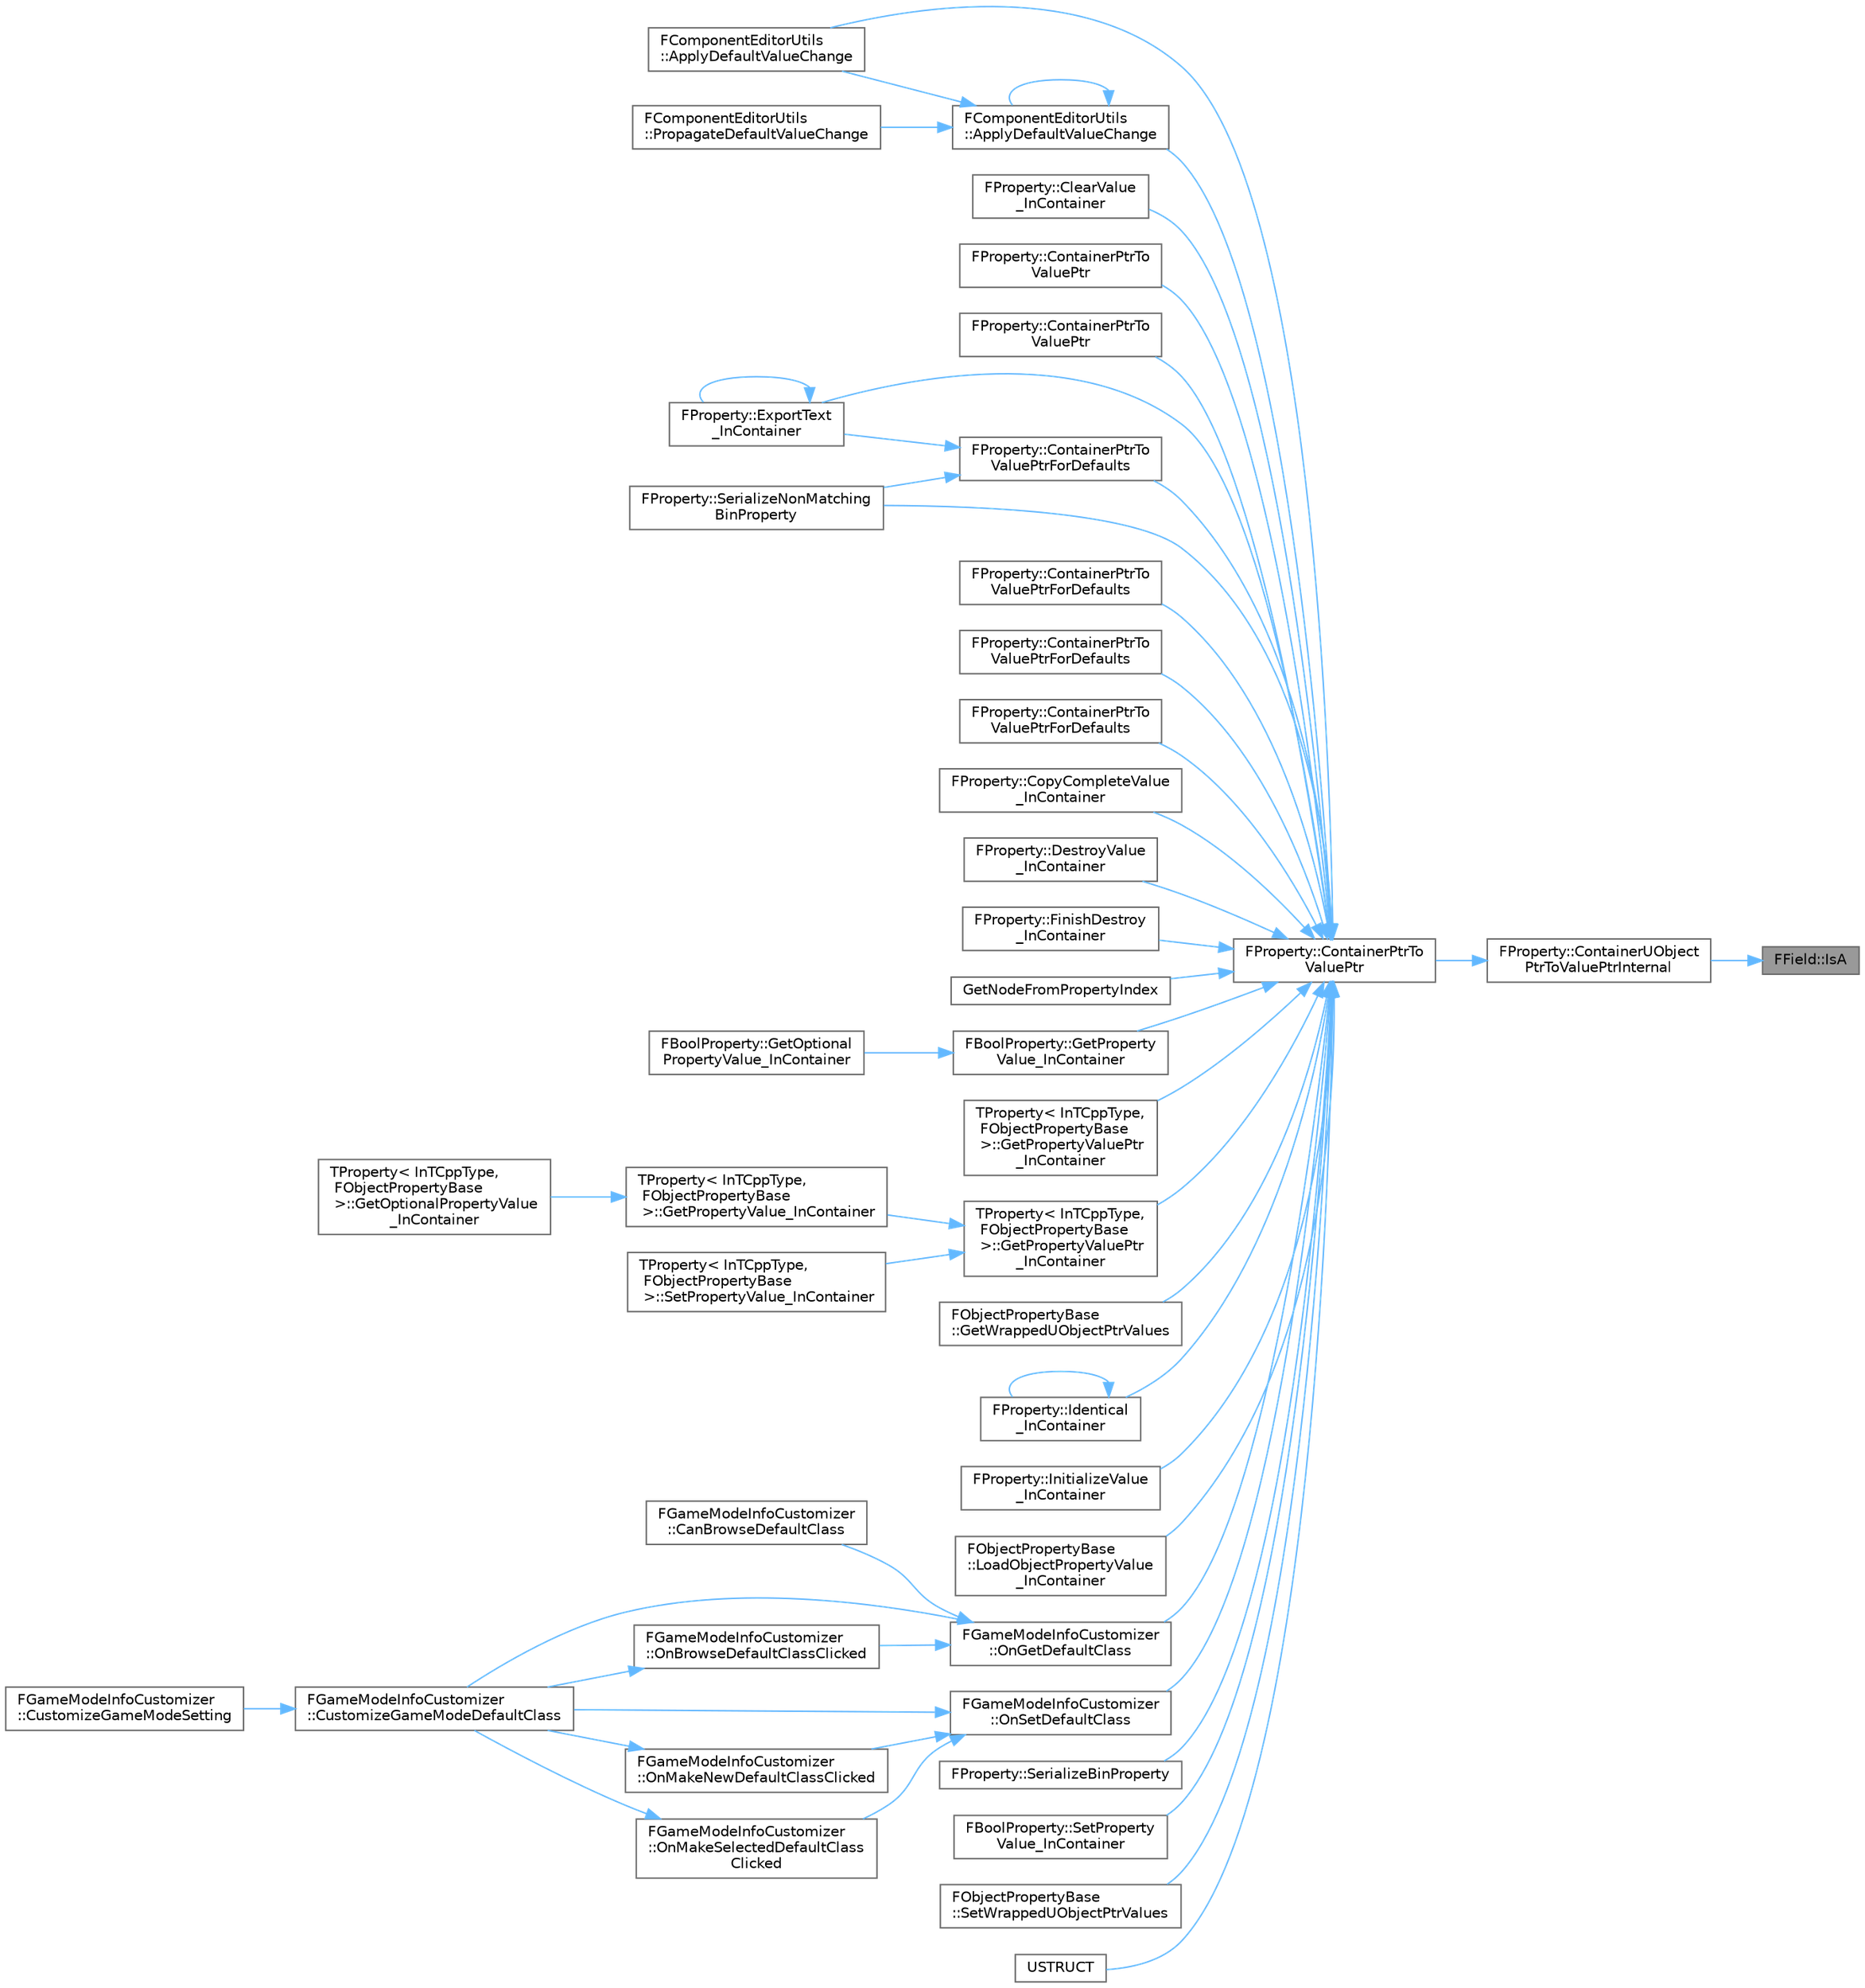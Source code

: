 digraph "FField::IsA"
{
 // INTERACTIVE_SVG=YES
 // LATEX_PDF_SIZE
  bgcolor="transparent";
  edge [fontname=Helvetica,fontsize=10,labelfontname=Helvetica,labelfontsize=10];
  node [fontname=Helvetica,fontsize=10,shape=box,height=0.2,width=0.4];
  rankdir="RL";
  Node1 [id="Node000001",label="FField::IsA",height=0.2,width=0.4,color="gray40", fillcolor="grey60", style="filled", fontcolor="black",tooltip=" "];
  Node1 -> Node2 [id="edge1_Node000001_Node000002",dir="back",color="steelblue1",style="solid",tooltip=" "];
  Node2 [id="Node000002",label="FProperty::ContainerUObject\lPtrToValuePtrInternal",height=0.2,width=0.4,color="grey40", fillcolor="white", style="filled",URL="$d9/dbc/classFProperty.html#a6c47ba654f3c97829da275aed882ee67",tooltip=" "];
  Node2 -> Node3 [id="edge2_Node000002_Node000003",dir="back",color="steelblue1",style="solid",tooltip=" "];
  Node3 [id="Node000003",label="FProperty::ContainerPtrTo\lValuePtr",height=0.2,width=0.4,color="grey40", fillcolor="white", style="filled",URL="$d9/dbc/classFProperty.html#af1bc244e5760ad3c100a854147df5c9a",tooltip="Get the pointer to property value in a supplied 'container'."];
  Node3 -> Node4 [id="edge3_Node000003_Node000004",dir="back",color="steelblue1",style="solid",tooltip=" "];
  Node4 [id="Node000004",label="FComponentEditorUtils\l::ApplyDefaultValueChange",height=0.2,width=0.4,color="grey40", fillcolor="white", style="filled",URL="$d3/d4a/classFComponentEditorUtils.html#a5ea9232144f2b2fdd0479ec4eb9fa59f",tooltip=" "];
  Node3 -> Node5 [id="edge4_Node000003_Node000005",dir="back",color="steelblue1",style="solid",tooltip=" "];
  Node5 [id="Node000005",label="FComponentEditorUtils\l::ApplyDefaultValueChange",height=0.2,width=0.4,color="grey40", fillcolor="white", style="filled",URL="$d3/d4a/classFComponentEditorUtils.html#acf01024138f86216b279b69c2343dcb2",tooltip=" "];
  Node5 -> Node4 [id="edge5_Node000005_Node000004",dir="back",color="steelblue1",style="solid",tooltip=" "];
  Node5 -> Node5 [id="edge6_Node000005_Node000005",dir="back",color="steelblue1",style="solid",tooltip=" "];
  Node5 -> Node6 [id="edge7_Node000005_Node000006",dir="back",color="steelblue1",style="solid",tooltip=" "];
  Node6 [id="Node000006",label="FComponentEditorUtils\l::PropagateDefaultValueChange",height=0.2,width=0.4,color="grey40", fillcolor="white", style="filled",URL="$d3/d4a/classFComponentEditorUtils.html#a8e72d3e0fef2bf7a14a392c1a4cf2adf",tooltip=" "];
  Node3 -> Node7 [id="edge8_Node000003_Node000007",dir="back",color="steelblue1",style="solid",tooltip=" "];
  Node7 [id="Node000007",label="FProperty::ClearValue\l_InContainer",height=0.2,width=0.4,color="grey40", fillcolor="white", style="filled",URL="$d9/dbc/classFProperty.html#aa4e8d2b7f298121d1ecb0f57f4ad552a",tooltip="Zeros the value for this property."];
  Node3 -> Node8 [id="edge9_Node000003_Node000008",dir="back",color="steelblue1",style="solid",tooltip=" "];
  Node8 [id="Node000008",label="FProperty::ContainerPtrTo\lValuePtr",height=0.2,width=0.4,color="grey40", fillcolor="white", style="filled",URL="$d9/dbc/classFProperty.html#a6f4988ffa8f91aeec3336bf5d0713c6b",tooltip=" "];
  Node3 -> Node9 [id="edge10_Node000003_Node000009",dir="back",color="steelblue1",style="solid",tooltip=" "];
  Node9 [id="Node000009",label="FProperty::ContainerPtrTo\lValuePtr",height=0.2,width=0.4,color="grey40", fillcolor="white", style="filled",URL="$d9/dbc/classFProperty.html#ab21fc90dc6288451c55606bb7ca65855",tooltip=" "];
  Node3 -> Node10 [id="edge11_Node000003_Node000010",dir="back",color="steelblue1",style="solid",tooltip=" "];
  Node10 [id="Node000010",label="FProperty::ContainerPtrTo\lValuePtrForDefaults",height=0.2,width=0.4,color="grey40", fillcolor="white", style="filled",URL="$d9/dbc/classFProperty.html#a4b7ee9f108063d0c0852ae5b095f7b70",tooltip=" "];
  Node10 -> Node11 [id="edge12_Node000010_Node000011",dir="back",color="steelblue1",style="solid",tooltip=" "];
  Node11 [id="Node000011",label="FProperty::ExportText\l_InContainer",height=0.2,width=0.4,color="grey40", fillcolor="white", style="filled",URL="$d9/dbc/classFProperty.html#aadfab967c6bfc607931451f0bb817f6d",tooltip=" "];
  Node11 -> Node11 [id="edge13_Node000011_Node000011",dir="back",color="steelblue1",style="solid",tooltip=" "];
  Node10 -> Node12 [id="edge14_Node000010_Node000012",dir="back",color="steelblue1",style="solid",tooltip=" "];
  Node12 [id="Node000012",label="FProperty::SerializeNonMatching\lBinProperty",height=0.2,width=0.4,color="grey40", fillcolor="white", style="filled",URL="$d9/dbc/classFProperty.html#ad9318f700e4c0ce3ffb1374c6acce11b",tooltip="Serializes the property with the struct's data residing in Data, unless it matches the default."];
  Node3 -> Node13 [id="edge15_Node000003_Node000013",dir="back",color="steelblue1",style="solid",tooltip=" "];
  Node13 [id="Node000013",label="FProperty::ContainerPtrTo\lValuePtrForDefaults",height=0.2,width=0.4,color="grey40", fillcolor="white", style="filled",URL="$d9/dbc/classFProperty.html#a4b46b59ca7a9212ac55f805b62862c70",tooltip=" "];
  Node3 -> Node14 [id="edge16_Node000003_Node000014",dir="back",color="steelblue1",style="solid",tooltip=" "];
  Node14 [id="Node000014",label="FProperty::ContainerPtrTo\lValuePtrForDefaults",height=0.2,width=0.4,color="grey40", fillcolor="white", style="filled",URL="$d9/dbc/classFProperty.html#a2aeefd201349000a297f8793cf6dcb06",tooltip=" "];
  Node3 -> Node15 [id="edge17_Node000003_Node000015",dir="back",color="steelblue1",style="solid",tooltip=" "];
  Node15 [id="Node000015",label="FProperty::ContainerPtrTo\lValuePtrForDefaults",height=0.2,width=0.4,color="grey40", fillcolor="white", style="filled",URL="$d9/dbc/classFProperty.html#a0e6c16aaf08c93f989ac336216ac40a0",tooltip=" "];
  Node3 -> Node16 [id="edge18_Node000003_Node000016",dir="back",color="steelblue1",style="solid",tooltip=" "];
  Node16 [id="Node000016",label="FProperty::CopyCompleteValue\l_InContainer",height=0.2,width=0.4,color="grey40", fillcolor="white", style="filled",URL="$d9/dbc/classFProperty.html#a4cfe41233623a158e3e83701ebef1215",tooltip=" "];
  Node3 -> Node17 [id="edge19_Node000003_Node000017",dir="back",color="steelblue1",style="solid",tooltip=" "];
  Node17 [id="Node000017",label="FProperty::DestroyValue\l_InContainer",height=0.2,width=0.4,color="grey40", fillcolor="white", style="filled",URL="$d9/dbc/classFProperty.html#af48b2f7c805cb5d6f63f89be1d15f094",tooltip="Destroys the value for this property."];
  Node3 -> Node11 [id="edge20_Node000003_Node000011",dir="back",color="steelblue1",style="solid",tooltip=" "];
  Node3 -> Node18 [id="edge21_Node000003_Node000018",dir="back",color="steelblue1",style="solid",tooltip=" "];
  Node18 [id="Node000018",label="FProperty::FinishDestroy\l_InContainer",height=0.2,width=0.4,color="grey40", fillcolor="white", style="filled",URL="$d9/dbc/classFProperty.html#a1225876801a0cbccf7eea736212b21e7",tooltip="Applies appropriate finish destroy actions for the property if needed."];
  Node3 -> Node19 [id="edge22_Node000003_Node000019",dir="back",color="steelblue1",style="solid",tooltip=" "];
  Node19 [id="Node000019",label="GetNodeFromPropertyIndex",height=0.2,width=0.4,color="grey40", fillcolor="white", style="filled",URL="$dc/d81/AnimBlueprintGeneratedClass_8h.html#a3f6f31397aff2e801b3f5ba8af34552b",tooltip=" "];
  Node3 -> Node20 [id="edge23_Node000003_Node000020",dir="back",color="steelblue1",style="solid",tooltip=" "];
  Node20 [id="Node000020",label="FBoolProperty::GetProperty\lValue_InContainer",height=0.2,width=0.4,color="grey40", fillcolor="white", style="filled",URL="$de/d22/classFBoolProperty.html#ae2e4d78acaa9ab425fbdfc2c8a9c0738",tooltip=" "];
  Node20 -> Node21 [id="edge24_Node000020_Node000021",dir="back",color="steelblue1",style="solid",tooltip=" "];
  Node21 [id="Node000021",label="FBoolProperty::GetOptional\lPropertyValue_InContainer",height=0.2,width=0.4,color="grey40", fillcolor="white", style="filled",URL="$de/d22/classFBoolProperty.html#a9532ec6398259b58505c6827ccddc34b",tooltip=" "];
  Node3 -> Node22 [id="edge25_Node000003_Node000022",dir="back",color="steelblue1",style="solid",tooltip=" "];
  Node22 [id="Node000022",label="TProperty\< InTCppType,\l FObjectPropertyBase\l \>::GetPropertyValuePtr\l_InContainer",height=0.2,width=0.4,color="grey40", fillcolor="white", style="filled",URL="$d1/dc3/classTProperty.html#af4a1105706ce650fd4a5ff44ebd410e5",tooltip=" "];
  Node3 -> Node23 [id="edge26_Node000003_Node000023",dir="back",color="steelblue1",style="solid",tooltip=" "];
  Node23 [id="Node000023",label="TProperty\< InTCppType,\l FObjectPropertyBase\l \>::GetPropertyValuePtr\l_InContainer",height=0.2,width=0.4,color="grey40", fillcolor="white", style="filled",URL="$d1/dc3/classTProperty.html#a91bd7b32278ff3d6cd0350c827a886aa",tooltip=" "];
  Node23 -> Node24 [id="edge27_Node000023_Node000024",dir="back",color="steelblue1",style="solid",tooltip=" "];
  Node24 [id="Node000024",label="TProperty\< InTCppType,\l FObjectPropertyBase\l \>::GetPropertyValue_InContainer",height=0.2,width=0.4,color="grey40", fillcolor="white", style="filled",URL="$d1/dc3/classTProperty.html#a8d41e9b0f037f0847312d1db39e4a86f",tooltip=" "];
  Node24 -> Node25 [id="edge28_Node000024_Node000025",dir="back",color="steelblue1",style="solid",tooltip=" "];
  Node25 [id="Node000025",label="TProperty\< InTCppType,\l FObjectPropertyBase\l \>::GetOptionalPropertyValue\l_InContainer",height=0.2,width=0.4,color="grey40", fillcolor="white", style="filled",URL="$d1/dc3/classTProperty.html#ae6e04b76a5a4d8c2eab1e7e76a142a72",tooltip=" "];
  Node23 -> Node26 [id="edge29_Node000023_Node000026",dir="back",color="steelblue1",style="solid",tooltip=" "];
  Node26 [id="Node000026",label="TProperty\< InTCppType,\l FObjectPropertyBase\l \>::SetPropertyValue_InContainer",height=0.2,width=0.4,color="grey40", fillcolor="white", style="filled",URL="$d1/dc3/classTProperty.html#a7bada2e102838baf4ee128e3a5f370f6",tooltip=" "];
  Node3 -> Node27 [id="edge30_Node000003_Node000027",dir="back",color="steelblue1",style="solid",tooltip=" "];
  Node27 [id="Node000027",label="FObjectPropertyBase\l::GetWrappedUObjectPtrValues",height=0.2,width=0.4,color="grey40", fillcolor="white", style="filled",URL="$d6/d97/classFObjectPropertyBase.html#a55da24c8d9ea2e3e8dfebd95cb0bbbf8",tooltip=" "];
  Node3 -> Node28 [id="edge31_Node000003_Node000028",dir="back",color="steelblue1",style="solid",tooltip=" "];
  Node28 [id="Node000028",label="FProperty::Identical\l_InContainer",height=0.2,width=0.4,color="grey40", fillcolor="white", style="filled",URL="$d9/dbc/classFProperty.html#aa67838e6361627a93f1c7c1b4edad583",tooltip="Determines whether the property values are identical."];
  Node28 -> Node28 [id="edge32_Node000028_Node000028",dir="back",color="steelblue1",style="solid",tooltip=" "];
  Node3 -> Node29 [id="edge33_Node000003_Node000029",dir="back",color="steelblue1",style="solid",tooltip=" "];
  Node29 [id="Node000029",label="FProperty::InitializeValue\l_InContainer",height=0.2,width=0.4,color="grey40", fillcolor="white", style="filled",URL="$d9/dbc/classFProperty.html#a97c77de2a98693d2292804794b04c509",tooltip="Zeros, copies from the default, or calls the constructor for on the value for this property."];
  Node3 -> Node30 [id="edge34_Node000003_Node000030",dir="back",color="steelblue1",style="solid",tooltip=" "];
  Node30 [id="Node000030",label="FObjectPropertyBase\l::LoadObjectPropertyValue\l_InContainer",height=0.2,width=0.4,color="grey40", fillcolor="white", style="filled",URL="$d6/d97/classFObjectPropertyBase.html#a725436a77b69295cdb553c6d8333e677",tooltip=" "];
  Node3 -> Node31 [id="edge35_Node000003_Node000031",dir="back",color="steelblue1",style="solid",tooltip=" "];
  Node31 [id="Node000031",label="FGameModeInfoCustomizer\l::OnGetDefaultClass",height=0.2,width=0.4,color="grey40", fillcolor="white", style="filled",URL="$d8/d99/classFGameModeInfoCustomizer.html#ae70cc0445daafb48bf878afa4117e04a",tooltip="Find the current default class by property name."];
  Node31 -> Node32 [id="edge36_Node000031_Node000032",dir="back",color="steelblue1",style="solid",tooltip=" "];
  Node32 [id="Node000032",label="FGameModeInfoCustomizer\l::CanBrowseDefaultClass",height=0.2,width=0.4,color="grey40", fillcolor="white", style="filled",URL="$d8/d99/classFGameModeInfoCustomizer.html#adb938be48350e148069517baa1285cae",tooltip=" "];
  Node31 -> Node33 [id="edge37_Node000031_Node000033",dir="back",color="steelblue1",style="solid",tooltip=" "];
  Node33 [id="Node000033",label="FGameModeInfoCustomizer\l::CustomizeGameModeDefaultClass",height=0.2,width=0.4,color="grey40", fillcolor="white", style="filled",URL="$d8/d99/classFGameModeInfoCustomizer.html#a74d406f84c5b9f70518e8d34579a603e",tooltip="Create widget fo modifying a default class within the current GameMode."];
  Node33 -> Node34 [id="edge38_Node000033_Node000034",dir="back",color="steelblue1",style="solid",tooltip=" "];
  Node34 [id="Node000034",label="FGameModeInfoCustomizer\l::CustomizeGameModeSetting",height=0.2,width=0.4,color="grey40", fillcolor="white", style="filled",URL="$d8/d99/classFGameModeInfoCustomizer.html#ad7c2b7a819accac445cba2e1433a3540",tooltip="Add special customization for the GameMode setting."];
  Node31 -> Node35 [id="edge39_Node000031_Node000035",dir="back",color="steelblue1",style="solid",tooltip=" "];
  Node35 [id="Node000035",label="FGameModeInfoCustomizer\l::OnBrowseDefaultClassClicked",height=0.2,width=0.4,color="grey40", fillcolor="white", style="filled",URL="$d8/d99/classFGameModeInfoCustomizer.html#ade2a81c392edec8282adfc6e30cab81d",tooltip=" "];
  Node35 -> Node33 [id="edge40_Node000035_Node000033",dir="back",color="steelblue1",style="solid",tooltip=" "];
  Node3 -> Node36 [id="edge41_Node000003_Node000036",dir="back",color="steelblue1",style="solid",tooltip=" "];
  Node36 [id="Node000036",label="FGameModeInfoCustomizer\l::OnSetDefaultClass",height=0.2,width=0.4,color="grey40", fillcolor="white", style="filled",URL="$d8/d99/classFGameModeInfoCustomizer.html#a2a39d454a3b125216403449709824e10",tooltip="Set a new default class by property name."];
  Node36 -> Node33 [id="edge42_Node000036_Node000033",dir="back",color="steelblue1",style="solid",tooltip=" "];
  Node36 -> Node37 [id="edge43_Node000036_Node000037",dir="back",color="steelblue1",style="solid",tooltip=" "];
  Node37 [id="Node000037",label="FGameModeInfoCustomizer\l::OnMakeNewDefaultClassClicked",height=0.2,width=0.4,color="grey40", fillcolor="white", style="filled",URL="$d8/d99/classFGameModeInfoCustomizer.html#a428d5673e6f730b54cb9e4f82187c4ed",tooltip=" "];
  Node37 -> Node33 [id="edge44_Node000037_Node000033",dir="back",color="steelblue1",style="solid",tooltip=" "];
  Node36 -> Node38 [id="edge45_Node000036_Node000038",dir="back",color="steelblue1",style="solid",tooltip=" "];
  Node38 [id="Node000038",label="FGameModeInfoCustomizer\l::OnMakeSelectedDefaultClass\lClicked",height=0.2,width=0.4,color="grey40", fillcolor="white", style="filled",URL="$d8/d99/classFGameModeInfoCustomizer.html#a2dffcf1881b3be27497bee48e5ddf977",tooltip=" "];
  Node38 -> Node33 [id="edge46_Node000038_Node000033",dir="back",color="steelblue1",style="solid",tooltip=" "];
  Node3 -> Node39 [id="edge47_Node000003_Node000039",dir="back",color="steelblue1",style="solid",tooltip=" "];
  Node39 [id="Node000039",label="FProperty::SerializeBinProperty",height=0.2,width=0.4,color="grey40", fillcolor="white", style="filled",URL="$d9/dbc/classFProperty.html#a0db068b7247e35246a3832b6b6c45b4c",tooltip="Serializes the property with the struct's data residing in Data."];
  Node3 -> Node12 [id="edge48_Node000003_Node000012",dir="back",color="steelblue1",style="solid",tooltip=" "];
  Node3 -> Node40 [id="edge49_Node000003_Node000040",dir="back",color="steelblue1",style="solid",tooltip=" "];
  Node40 [id="Node000040",label="FBoolProperty::SetProperty\lValue_InContainer",height=0.2,width=0.4,color="grey40", fillcolor="white", style="filled",URL="$de/d22/classFBoolProperty.html#af9e6e70f339d242b93a4c4f53fbd5df5",tooltip=" "];
  Node3 -> Node41 [id="edge50_Node000003_Node000041",dir="back",color="steelblue1",style="solid",tooltip=" "];
  Node41 [id="Node000041",label="FObjectPropertyBase\l::SetWrappedUObjectPtrValues",height=0.2,width=0.4,color="grey40", fillcolor="white", style="filled",URL="$d6/d97/classFObjectPropertyBase.html#a2cc3c6831ead3b59a29b65b84134c589",tooltip=" "];
  Node3 -> Node42 [id="edge51_Node000003_Node000042",dir="back",color="steelblue1",style="solid",tooltip=" "];
  Node42 [id="Node000042",label="USTRUCT",height=0.2,width=0.4,color="grey40", fillcolor="white", style="filled",URL="$dd/d5b/AIDataProvider_8h.html#af325c00c8685aa89bf529e2c706fc6cb",tooltip="AIDataProvider is an object that can provide collection of properties associated with bound pawn owne..."];
}
